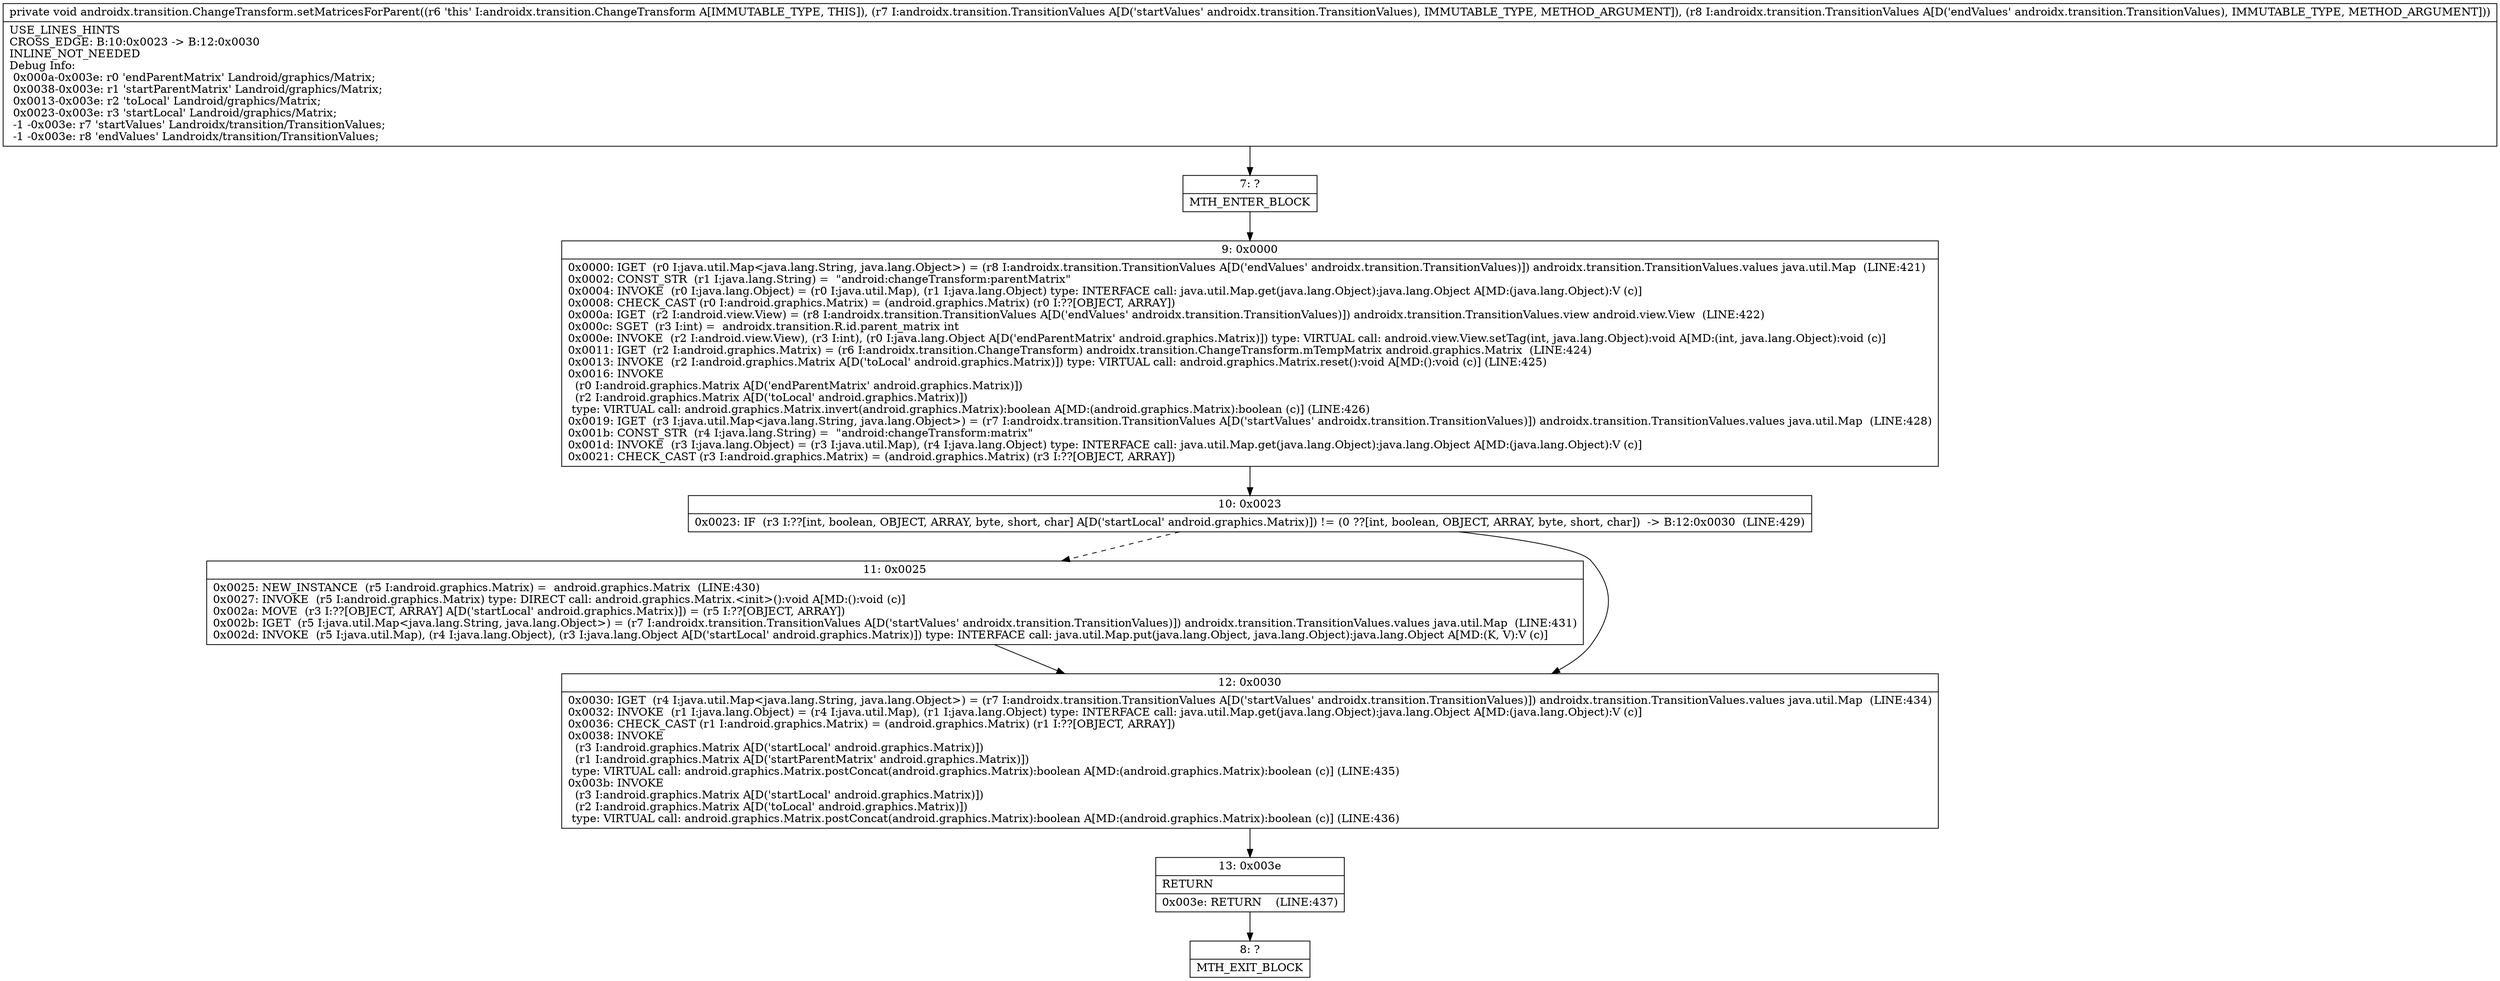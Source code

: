 digraph "CFG forandroidx.transition.ChangeTransform.setMatricesForParent(Landroidx\/transition\/TransitionValues;Landroidx\/transition\/TransitionValues;)V" {
Node_7 [shape=record,label="{7\:\ ?|MTH_ENTER_BLOCK\l}"];
Node_9 [shape=record,label="{9\:\ 0x0000|0x0000: IGET  (r0 I:java.util.Map\<java.lang.String, java.lang.Object\>) = (r8 I:androidx.transition.TransitionValues A[D('endValues' androidx.transition.TransitionValues)]) androidx.transition.TransitionValues.values java.util.Map  (LINE:421)\l0x0002: CONST_STR  (r1 I:java.lang.String) =  \"android:changeTransform:parentMatrix\" \l0x0004: INVOKE  (r0 I:java.lang.Object) = (r0 I:java.util.Map), (r1 I:java.lang.Object) type: INTERFACE call: java.util.Map.get(java.lang.Object):java.lang.Object A[MD:(java.lang.Object):V (c)]\l0x0008: CHECK_CAST (r0 I:android.graphics.Matrix) = (android.graphics.Matrix) (r0 I:??[OBJECT, ARRAY]) \l0x000a: IGET  (r2 I:android.view.View) = (r8 I:androidx.transition.TransitionValues A[D('endValues' androidx.transition.TransitionValues)]) androidx.transition.TransitionValues.view android.view.View  (LINE:422)\l0x000c: SGET  (r3 I:int) =  androidx.transition.R.id.parent_matrix int \l0x000e: INVOKE  (r2 I:android.view.View), (r3 I:int), (r0 I:java.lang.Object A[D('endParentMatrix' android.graphics.Matrix)]) type: VIRTUAL call: android.view.View.setTag(int, java.lang.Object):void A[MD:(int, java.lang.Object):void (c)]\l0x0011: IGET  (r2 I:android.graphics.Matrix) = (r6 I:androidx.transition.ChangeTransform) androidx.transition.ChangeTransform.mTempMatrix android.graphics.Matrix  (LINE:424)\l0x0013: INVOKE  (r2 I:android.graphics.Matrix A[D('toLocal' android.graphics.Matrix)]) type: VIRTUAL call: android.graphics.Matrix.reset():void A[MD:():void (c)] (LINE:425)\l0x0016: INVOKE  \l  (r0 I:android.graphics.Matrix A[D('endParentMatrix' android.graphics.Matrix)])\l  (r2 I:android.graphics.Matrix A[D('toLocal' android.graphics.Matrix)])\l type: VIRTUAL call: android.graphics.Matrix.invert(android.graphics.Matrix):boolean A[MD:(android.graphics.Matrix):boolean (c)] (LINE:426)\l0x0019: IGET  (r3 I:java.util.Map\<java.lang.String, java.lang.Object\>) = (r7 I:androidx.transition.TransitionValues A[D('startValues' androidx.transition.TransitionValues)]) androidx.transition.TransitionValues.values java.util.Map  (LINE:428)\l0x001b: CONST_STR  (r4 I:java.lang.String) =  \"android:changeTransform:matrix\" \l0x001d: INVOKE  (r3 I:java.lang.Object) = (r3 I:java.util.Map), (r4 I:java.lang.Object) type: INTERFACE call: java.util.Map.get(java.lang.Object):java.lang.Object A[MD:(java.lang.Object):V (c)]\l0x0021: CHECK_CAST (r3 I:android.graphics.Matrix) = (android.graphics.Matrix) (r3 I:??[OBJECT, ARRAY]) \l}"];
Node_10 [shape=record,label="{10\:\ 0x0023|0x0023: IF  (r3 I:??[int, boolean, OBJECT, ARRAY, byte, short, char] A[D('startLocal' android.graphics.Matrix)]) != (0 ??[int, boolean, OBJECT, ARRAY, byte, short, char])  \-\> B:12:0x0030  (LINE:429)\l}"];
Node_11 [shape=record,label="{11\:\ 0x0025|0x0025: NEW_INSTANCE  (r5 I:android.graphics.Matrix) =  android.graphics.Matrix  (LINE:430)\l0x0027: INVOKE  (r5 I:android.graphics.Matrix) type: DIRECT call: android.graphics.Matrix.\<init\>():void A[MD:():void (c)]\l0x002a: MOVE  (r3 I:??[OBJECT, ARRAY] A[D('startLocal' android.graphics.Matrix)]) = (r5 I:??[OBJECT, ARRAY]) \l0x002b: IGET  (r5 I:java.util.Map\<java.lang.String, java.lang.Object\>) = (r7 I:androidx.transition.TransitionValues A[D('startValues' androidx.transition.TransitionValues)]) androidx.transition.TransitionValues.values java.util.Map  (LINE:431)\l0x002d: INVOKE  (r5 I:java.util.Map), (r4 I:java.lang.Object), (r3 I:java.lang.Object A[D('startLocal' android.graphics.Matrix)]) type: INTERFACE call: java.util.Map.put(java.lang.Object, java.lang.Object):java.lang.Object A[MD:(K, V):V (c)]\l}"];
Node_12 [shape=record,label="{12\:\ 0x0030|0x0030: IGET  (r4 I:java.util.Map\<java.lang.String, java.lang.Object\>) = (r7 I:androidx.transition.TransitionValues A[D('startValues' androidx.transition.TransitionValues)]) androidx.transition.TransitionValues.values java.util.Map  (LINE:434)\l0x0032: INVOKE  (r1 I:java.lang.Object) = (r4 I:java.util.Map), (r1 I:java.lang.Object) type: INTERFACE call: java.util.Map.get(java.lang.Object):java.lang.Object A[MD:(java.lang.Object):V (c)]\l0x0036: CHECK_CAST (r1 I:android.graphics.Matrix) = (android.graphics.Matrix) (r1 I:??[OBJECT, ARRAY]) \l0x0038: INVOKE  \l  (r3 I:android.graphics.Matrix A[D('startLocal' android.graphics.Matrix)])\l  (r1 I:android.graphics.Matrix A[D('startParentMatrix' android.graphics.Matrix)])\l type: VIRTUAL call: android.graphics.Matrix.postConcat(android.graphics.Matrix):boolean A[MD:(android.graphics.Matrix):boolean (c)] (LINE:435)\l0x003b: INVOKE  \l  (r3 I:android.graphics.Matrix A[D('startLocal' android.graphics.Matrix)])\l  (r2 I:android.graphics.Matrix A[D('toLocal' android.graphics.Matrix)])\l type: VIRTUAL call: android.graphics.Matrix.postConcat(android.graphics.Matrix):boolean A[MD:(android.graphics.Matrix):boolean (c)] (LINE:436)\l}"];
Node_13 [shape=record,label="{13\:\ 0x003e|RETURN\l|0x003e: RETURN    (LINE:437)\l}"];
Node_8 [shape=record,label="{8\:\ ?|MTH_EXIT_BLOCK\l}"];
MethodNode[shape=record,label="{private void androidx.transition.ChangeTransform.setMatricesForParent((r6 'this' I:androidx.transition.ChangeTransform A[IMMUTABLE_TYPE, THIS]), (r7 I:androidx.transition.TransitionValues A[D('startValues' androidx.transition.TransitionValues), IMMUTABLE_TYPE, METHOD_ARGUMENT]), (r8 I:androidx.transition.TransitionValues A[D('endValues' androidx.transition.TransitionValues), IMMUTABLE_TYPE, METHOD_ARGUMENT]))  | USE_LINES_HINTS\lCROSS_EDGE: B:10:0x0023 \-\> B:12:0x0030\lINLINE_NOT_NEEDED\lDebug Info:\l  0x000a\-0x003e: r0 'endParentMatrix' Landroid\/graphics\/Matrix;\l  0x0038\-0x003e: r1 'startParentMatrix' Landroid\/graphics\/Matrix;\l  0x0013\-0x003e: r2 'toLocal' Landroid\/graphics\/Matrix;\l  0x0023\-0x003e: r3 'startLocal' Landroid\/graphics\/Matrix;\l  \-1 \-0x003e: r7 'startValues' Landroidx\/transition\/TransitionValues;\l  \-1 \-0x003e: r8 'endValues' Landroidx\/transition\/TransitionValues;\l}"];
MethodNode -> Node_7;Node_7 -> Node_9;
Node_9 -> Node_10;
Node_10 -> Node_11[style=dashed];
Node_10 -> Node_12;
Node_11 -> Node_12;
Node_12 -> Node_13;
Node_13 -> Node_8;
}

